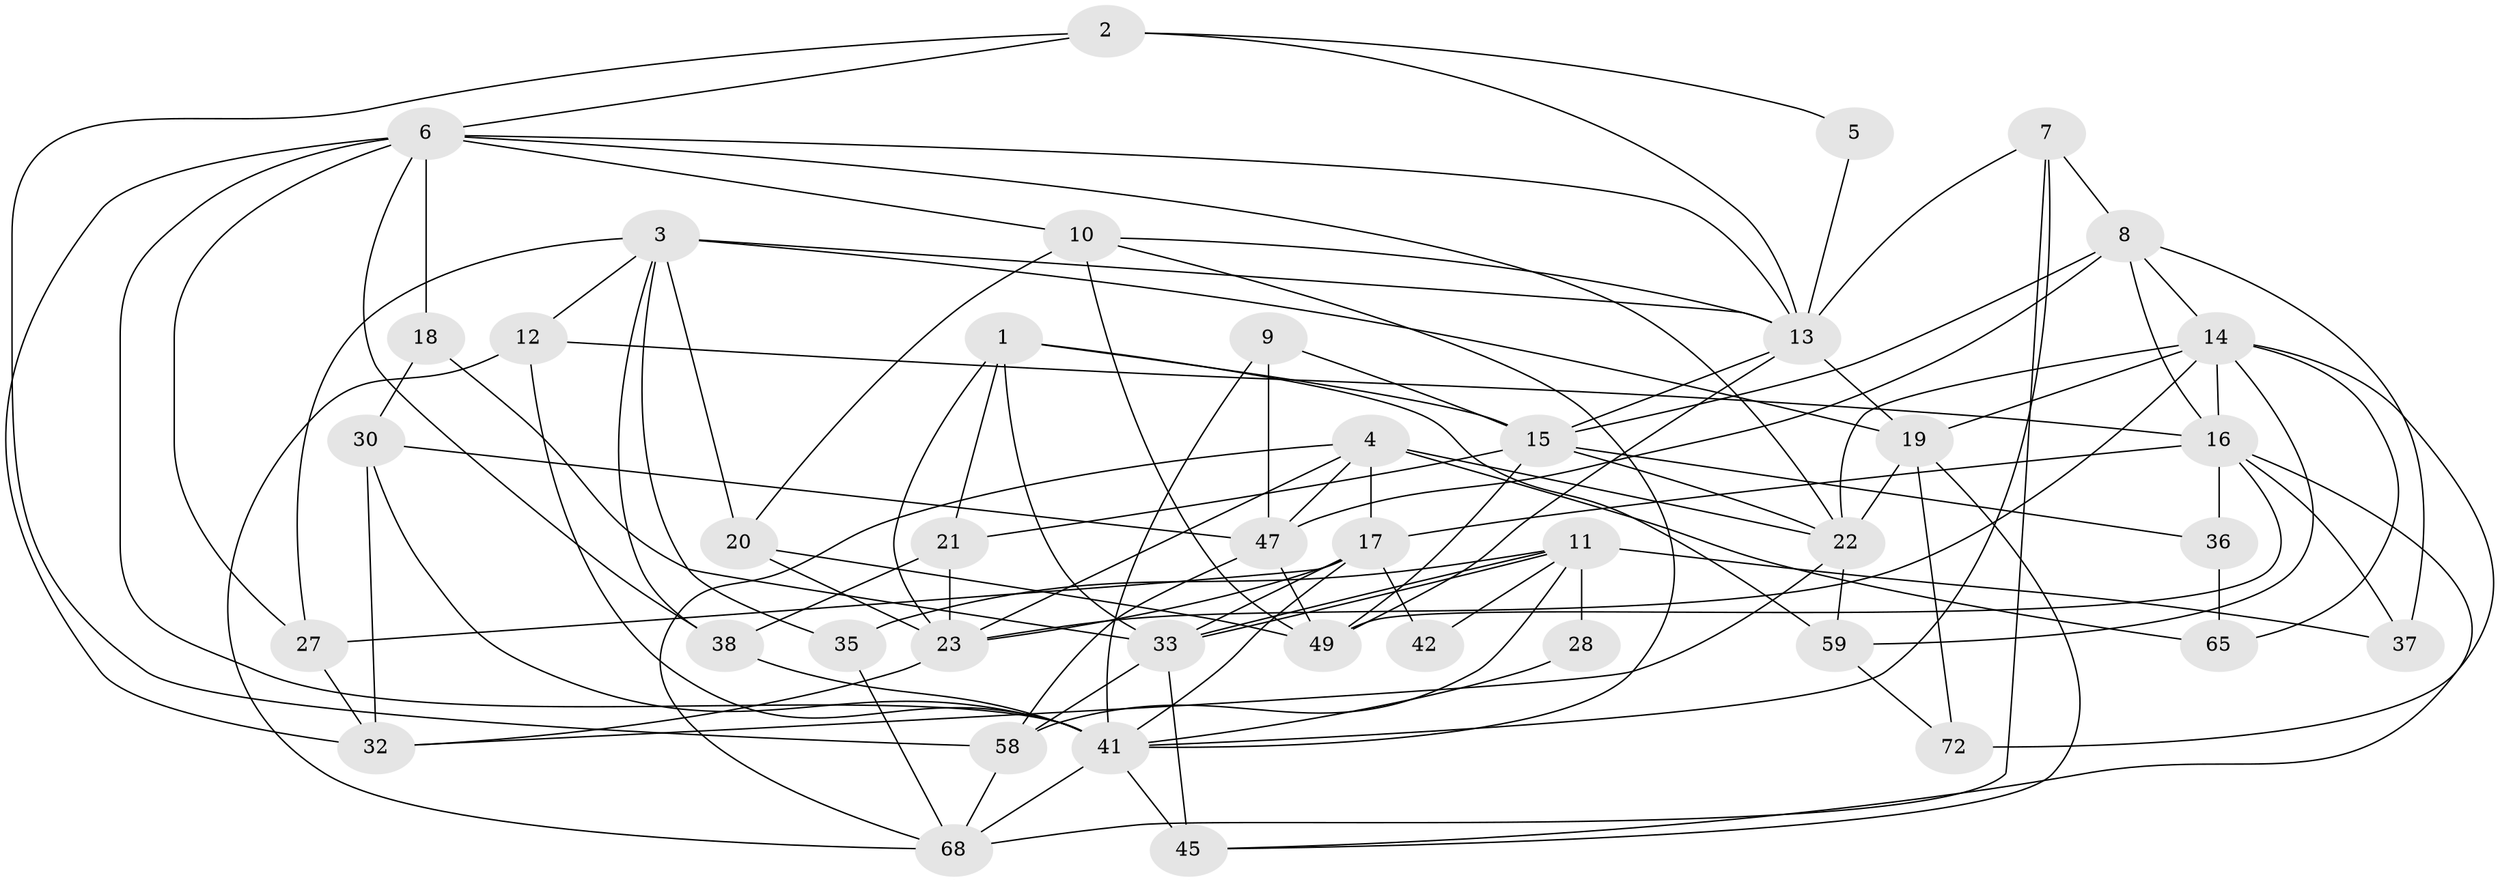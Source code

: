 // original degree distribution, {3: 0.3333333333333333, 4: 0.2361111111111111, 2: 0.09722222222222222, 7: 0.013888888888888888, 6: 0.08333333333333333, 5: 0.20833333333333334, 8: 0.027777777777777776}
// Generated by graph-tools (version 1.1) at 2025/41/03/06/25 10:41:56]
// undirected, 42 vertices, 109 edges
graph export_dot {
graph [start="1"]
  node [color=gray90,style=filled];
  1 [super="+56"];
  2 [super="+39"];
  3 [super="+29"];
  4 [super="+31"];
  5;
  6 [super="+48"];
  7 [super="+61"];
  8 [super="+43"];
  9;
  10 [super="+40"];
  11 [super="+25"];
  12;
  13 [super="+60"];
  14 [super="+64"];
  15 [super="+34"];
  16 [super="+53"];
  17 [super="+66"];
  18 [super="+52"];
  19 [super="+57"];
  20 [super="+24"];
  21;
  22 [super="+26"];
  23 [super="+67"];
  27 [super="+62"];
  28 [super="+63"];
  30;
  32 [super="+44"];
  33 [super="+54"];
  35;
  36 [super="+50"];
  37;
  38 [super="+71"];
  41 [super="+46"];
  42;
  45 [super="+51"];
  47 [super="+55"];
  49;
  58;
  59 [super="+70"];
  65;
  68 [super="+69"];
  72;
  1 -- 23;
  1 -- 21;
  1 -- 59;
  1 -- 33;
  1 -- 15;
  2 -- 13;
  2 -- 58;
  2 -- 5;
  2 -- 6;
  3 -- 12;
  3 -- 19;
  3 -- 35;
  3 -- 27;
  3 -- 13;
  3 -- 20;
  3 -- 38;
  4 -- 68;
  4 -- 23;
  4 -- 47;
  4 -- 65;
  4 -- 17 [weight=2];
  4 -- 22;
  5 -- 13;
  6 -- 22;
  6 -- 32;
  6 -- 38;
  6 -- 41;
  6 -- 10;
  6 -- 13;
  6 -- 18;
  6 -- 27;
  7 -- 8 [weight=2];
  7 -- 41;
  7 -- 68;
  7 -- 13;
  8 -- 14;
  8 -- 37;
  8 -- 16;
  8 -- 47;
  8 -- 15;
  9 -- 47;
  9 -- 41;
  9 -- 15;
  10 -- 13;
  10 -- 20;
  10 -- 41;
  10 -- 49;
  11 -- 58;
  11 -- 33;
  11 -- 33;
  11 -- 37;
  11 -- 42;
  11 -- 35;
  11 -- 28;
  12 -- 16;
  12 -- 68;
  12 -- 41;
  13 -- 49;
  13 -- 19;
  13 -- 15;
  14 -- 16;
  14 -- 65;
  14 -- 19;
  14 -- 72;
  14 -- 59;
  14 -- 23;
  14 -- 22;
  15 -- 49;
  15 -- 22;
  15 -- 36;
  15 -- 21;
  16 -- 17;
  16 -- 49;
  16 -- 36;
  16 -- 37;
  16 -- 45;
  17 -- 23;
  17 -- 27;
  17 -- 33;
  17 -- 41;
  17 -- 42;
  18 -- 33;
  18 -- 30;
  19 -- 22;
  19 -- 72;
  19 -- 45;
  20 -- 23 [weight=2];
  20 -- 49;
  21 -- 38;
  21 -- 23;
  22 -- 32;
  22 -- 59;
  23 -- 32;
  27 -- 32;
  28 -- 41;
  30 -- 32;
  30 -- 41;
  30 -- 47;
  33 -- 58;
  33 -- 45;
  35 -- 68;
  36 -- 65;
  38 -- 41;
  41 -- 45 [weight=2];
  41 -- 68;
  47 -- 58;
  47 -- 49;
  58 -- 68;
  59 -- 72;
}
